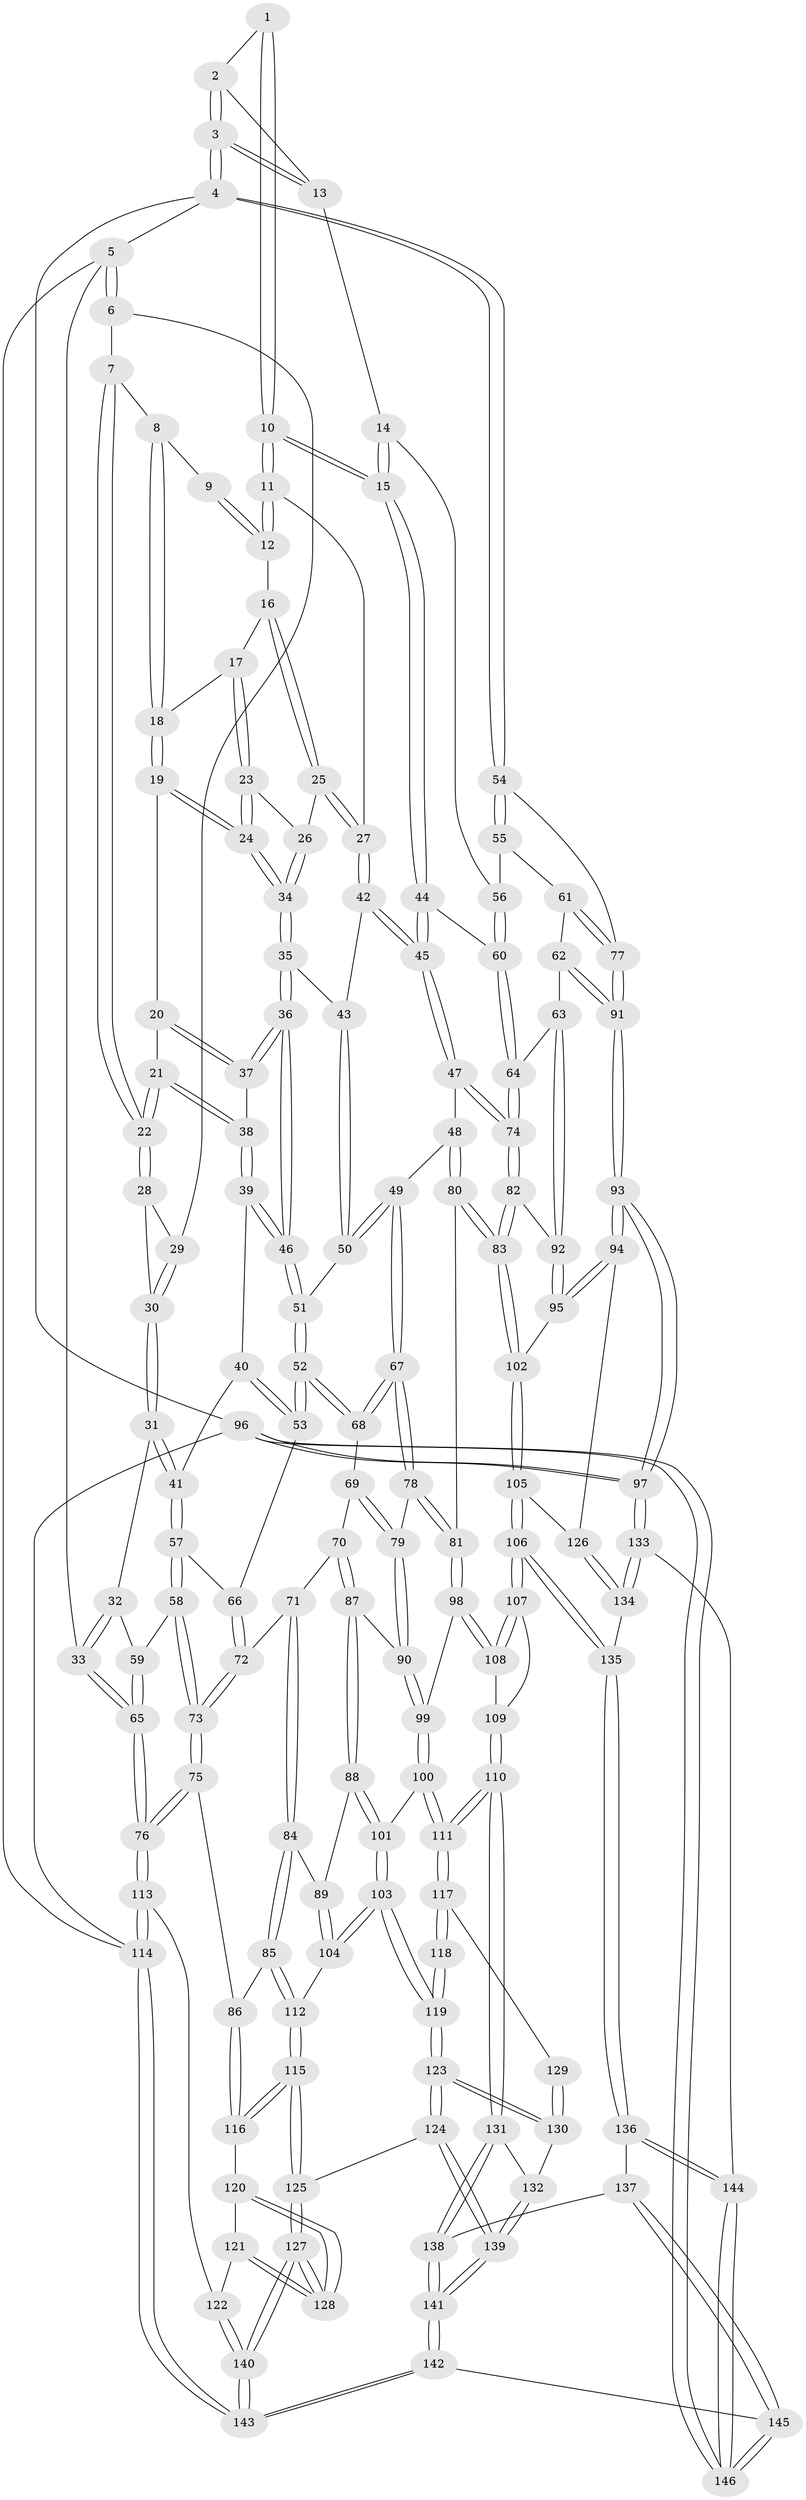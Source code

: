 // coarse degree distribution, {3: 0.1643835616438356, 5: 0.2465753424657534, 4: 0.3835616438356164, 7: 0.0410958904109589, 2: 0.0273972602739726, 6: 0.0821917808219178, 9: 0.0273972602739726, 1: 0.0136986301369863, 8: 0.0136986301369863}
// Generated by graph-tools (version 1.1) at 2025/04/03/04/25 22:04:51]
// undirected, 146 vertices, 362 edges
graph export_dot {
graph [start="1"]
  node [color=gray90,style=filled];
  1 [pos="+0.8015706337848038+0"];
  2 [pos="+0.8388275761543136+0"];
  3 [pos="+1+0"];
  4 [pos="+1+0"];
  5 [pos="+0+0"];
  6 [pos="+0+0"];
  7 [pos="+0.28675777643646516+0"];
  8 [pos="+0.32259579358744317+0"];
  9 [pos="+0.6359633097379711+0"];
  10 [pos="+0.7536539648097493+0.13654578819350283"];
  11 [pos="+0.725262845258125+0.12757287822656393"];
  12 [pos="+0.6009562721568805+0.014984838833776656"];
  13 [pos="+0.862744473956169+0.12808448507534664"];
  14 [pos="+0.832401130645161+0.18525074364588417"];
  15 [pos="+0.7880646905964254+0.18475051109697163"];
  16 [pos="+0.5752691368200898+0.0435185961908763"];
  17 [pos="+0.4749379573342873+0.04680303211243791"];
  18 [pos="+0.4112872111278894+0"];
  19 [pos="+0.3856302801748385+0.10413541352777507"];
  20 [pos="+0.34403266552525835+0.12074353910754403"];
  21 [pos="+0.24049080756328545+0.1106696806203828"];
  22 [pos="+0.22639193890058878+0.08714427947506086"];
  23 [pos="+0.47869178439129906+0.0989877941755554"];
  24 [pos="+0.4151007549725812+0.13120371256947733"];
  25 [pos="+0.5634803637156748+0.13608919098917216"];
  26 [pos="+0.501393779348333+0.12536961099489913"];
  27 [pos="+0.5735220408812504+0.15332571726034155"];
  28 [pos="+0.15266501055047826+0.1036058001072467"];
  29 [pos="+0+0"];
  30 [pos="+0.1064271827132686+0.12451610507778904"];
  31 [pos="+0.04971511178519972+0.17955442494469878"];
  32 [pos="+0+0.19057195850652503"];
  33 [pos="+0+0.16343668961089186"];
  34 [pos="+0.43695502713947065+0.21232775947334417"];
  35 [pos="+0.436768019598487+0.2147257807584533"];
  36 [pos="+0.4151297016133655+0.23486628312492736"];
  37 [pos="+0.3665116300378212+0.20284430377266172"];
  38 [pos="+0.2464101804786614+0.19516728292067778"];
  39 [pos="+0.23911021099037752+0.22096776507663804"];
  40 [pos="+0.23200737715234995+0.23307309324943526"];
  41 [pos="+0.17603614170983373+0.2759808315639169"];
  42 [pos="+0.566959138489333+0.19421771964243617"];
  43 [pos="+0.5224932527745331+0.2257821886220746"];
  44 [pos="+0.7177234942881757+0.2863995149164263"];
  45 [pos="+0.6983083107285456+0.30805163545485437"];
  46 [pos="+0.4011107674064421+0.28351717981020447"];
  47 [pos="+0.6801553818695295+0.3564888861850233"];
  48 [pos="+0.6354881884344404+0.3796807705082946"];
  49 [pos="+0.5853059543798168+0.38269861101645214"];
  50 [pos="+0.54004398551579+0.32508377900044194"];
  51 [pos="+0.4010420237151952+0.28734309433266986"];
  52 [pos="+0.36799590957732925+0.3664034032806465"];
  53 [pos="+0.31100109825474065+0.3239334204445664"];
  54 [pos="+1+0.17043566801938156"];
  55 [pos="+0.9452435173753073+0.22316327332120306"];
  56 [pos="+0.8747416787814789+0.2050235883631354"];
  57 [pos="+0.16819397722269394+0.31413046565087727"];
  58 [pos="+0.13947460631246256+0.34139460120127163"];
  59 [pos="+0.06306473998711913+0.31527038531880575"];
  60 [pos="+0.8590966241927206+0.3573275750262386"];
  61 [pos="+0.9322340869430319+0.3704062883789188"];
  62 [pos="+0.9118554700824861+0.4306664437689883"];
  63 [pos="+0.9022109941701132+0.43396833870530505"];
  64 [pos="+0.8873369615843382+0.43064125298952843"];
  65 [pos="+0+0.5592606927085485"];
  66 [pos="+0.1978919367664141+0.3372630376588377"];
  67 [pos="+0.5394172194907952+0.41471414599084316"];
  68 [pos="+0.36797134951315097+0.37669532593320204"];
  69 [pos="+0.35921576086884044+0.3908686326932764"];
  70 [pos="+0.3224589901860785+0.4240078929917773"];
  71 [pos="+0.2923871282794068+0.4276701639145164"];
  72 [pos="+0.2709281555681285+0.41602690843310863"];
  73 [pos="+0.10234986014213773+0.4429318520387897"];
  74 [pos="+0.7768343230653593+0.4448366531239664"];
  75 [pos="+0.029785250920454965+0.5505616730735214"];
  76 [pos="+0+0.5660921088608678"];
  77 [pos="+1+0.2904237116789591"];
  78 [pos="+0.5052223611549463+0.5095371941528681"];
  79 [pos="+0.4720541418607898+0.5335381182121968"];
  80 [pos="+0.642999697005454+0.5873056623778118"];
  81 [pos="+0.6408016957588691+0.5874540418016477"];
  82 [pos="+0.7639686478503042+0.5520061054938654"];
  83 [pos="+0.7115625570982594+0.6243411467774971"];
  84 [pos="+0.1660977338901941+0.5804935888974438"];
  85 [pos="+0.15022365280194308+0.587087823769437"];
  86 [pos="+0.11395801398483464+0.5848755868395452"];
  87 [pos="+0.3479611778665091+0.5259129956756257"];
  88 [pos="+0.31978447216805+0.580269282752754"];
  89 [pos="+0.2863234834672399+0.5822541386768438"];
  90 [pos="+0.4669480305570227+0.5414019939406386"];
  91 [pos="+1+0.5067343589309795"];
  92 [pos="+0.8948073811975489+0.5653381659375301"];
  93 [pos="+1+0.6709508972293766"];
  94 [pos="+0.9794760157972212+0.6571129693902032"];
  95 [pos="+0.9114180893826029+0.5895688558854799"];
  96 [pos="+1+1"];
  97 [pos="+1+0.9543789492364305"];
  98 [pos="+0.546047679810147+0.6438225076101085"];
  99 [pos="+0.462909283317936+0.6080851736438749"];
  100 [pos="+0.41107766979957844+0.6595506628157078"];
  101 [pos="+0.3774744378786281+0.6575052351758243"];
  102 [pos="+0.7225856841224082+0.6588175537622042"];
  103 [pos="+0.3082632006368042+0.7179180771300844"];
  104 [pos="+0.29091297446723646+0.7121406879559855"];
  105 [pos="+0.7381214375150293+0.7371638915297587"];
  106 [pos="+0.7260108965169647+0.7586710905847076"];
  107 [pos="+0.6821317977610891+0.7587115639903641"];
  108 [pos="+0.5462012722579287+0.647730239507286"];
  109 [pos="+0.5327268285477461+0.7702035207524002"];
  110 [pos="+0.4948396318710108+0.7943497517874485"];
  111 [pos="+0.4637273630389391+0.7625802459514116"];
  112 [pos="+0.24753422540885212+0.7009406096317422"];
  113 [pos="+0+0.6922396892751708"];
  114 [pos="+0+1"];
  115 [pos="+0.1952387845854662+0.7882516602773574"];
  116 [pos="+0.13401469895085447+0.7239452332580877"];
  117 [pos="+0.4351289230770994+0.7646831352344571"];
  118 [pos="+0.3243794731634283+0.7508411905813762"];
  119 [pos="+0.3138071925746636+0.7462989824455823"];
  120 [pos="+0.11125752483058717+0.7581655986236732"];
  121 [pos="+0.0648656482475332+0.7784107885735331"];
  122 [pos="+0+0.7721609808543299"];
  123 [pos="+0.28038988964502437+0.8683908032112531"];
  124 [pos="+0.2712042736480561+0.8807234335459396"];
  125 [pos="+0.20185048832233335+0.8718362368181128"];
  126 [pos="+0.8545306679532121+0.727830703491465"];
  127 [pos="+0.17134412117506542+0.8847938786370252"];
  128 [pos="+0.14262318189170922+0.8445751715599301"];
  129 [pos="+0.36887535939545685+0.7866361878891872"];
  130 [pos="+0.3709625856104949+0.8309683487074628"];
  131 [pos="+0.4900146398891372+0.8175246285239878"];
  132 [pos="+0.438266446916573+0.8285930343118773"];
  133 [pos="+0.9726428290416358+0.8962376532059787"];
  134 [pos="+0.9356264449936709+0.8745873654010474"];
  135 [pos="+0.7311864682174423+0.8673478366585307"];
  136 [pos="+0.7199319774719954+0.9051394795874576"];
  137 [pos="+0.5409488438577708+0.915163769948521"];
  138 [pos="+0.4982333122929463+0.8550422031274131"];
  139 [pos="+0.3209888860858246+0.94792306360549"];
  140 [pos="+0.1355705563099234+0.9150936885829735"];
  141 [pos="+0.3406788409118551+0.9817128271747437"];
  142 [pos="+0.3820267254785088+1"];
  143 [pos="+0+1"];
  144 [pos="+0.7546628236815529+1"];
  145 [pos="+0.46616717532059054+1"];
  146 [pos="+0.7487051170577245+1"];
  1 -- 2;
  1 -- 10;
  1 -- 10;
  2 -- 3;
  2 -- 3;
  2 -- 13;
  3 -- 4;
  3 -- 4;
  3 -- 13;
  3 -- 13;
  4 -- 5;
  4 -- 54;
  4 -- 54;
  4 -- 96;
  5 -- 6;
  5 -- 6;
  5 -- 33;
  5 -- 114;
  6 -- 7;
  6 -- 29;
  7 -- 8;
  7 -- 22;
  7 -- 22;
  8 -- 9;
  8 -- 18;
  8 -- 18;
  9 -- 12;
  9 -- 12;
  10 -- 11;
  10 -- 11;
  10 -- 15;
  10 -- 15;
  11 -- 12;
  11 -- 12;
  11 -- 27;
  12 -- 16;
  13 -- 14;
  14 -- 15;
  14 -- 15;
  14 -- 56;
  15 -- 44;
  15 -- 44;
  16 -- 17;
  16 -- 25;
  16 -- 25;
  17 -- 18;
  17 -- 23;
  17 -- 23;
  18 -- 19;
  18 -- 19;
  19 -- 20;
  19 -- 24;
  19 -- 24;
  20 -- 21;
  20 -- 37;
  20 -- 37;
  21 -- 22;
  21 -- 22;
  21 -- 38;
  21 -- 38;
  22 -- 28;
  22 -- 28;
  23 -- 24;
  23 -- 24;
  23 -- 26;
  24 -- 34;
  24 -- 34;
  25 -- 26;
  25 -- 27;
  25 -- 27;
  26 -- 34;
  26 -- 34;
  27 -- 42;
  27 -- 42;
  28 -- 29;
  28 -- 30;
  29 -- 30;
  29 -- 30;
  30 -- 31;
  30 -- 31;
  31 -- 32;
  31 -- 41;
  31 -- 41;
  32 -- 33;
  32 -- 33;
  32 -- 59;
  33 -- 65;
  33 -- 65;
  34 -- 35;
  34 -- 35;
  35 -- 36;
  35 -- 36;
  35 -- 43;
  36 -- 37;
  36 -- 37;
  36 -- 46;
  36 -- 46;
  37 -- 38;
  38 -- 39;
  38 -- 39;
  39 -- 40;
  39 -- 46;
  39 -- 46;
  40 -- 41;
  40 -- 53;
  40 -- 53;
  41 -- 57;
  41 -- 57;
  42 -- 43;
  42 -- 45;
  42 -- 45;
  43 -- 50;
  43 -- 50;
  44 -- 45;
  44 -- 45;
  44 -- 60;
  45 -- 47;
  45 -- 47;
  46 -- 51;
  46 -- 51;
  47 -- 48;
  47 -- 74;
  47 -- 74;
  48 -- 49;
  48 -- 80;
  48 -- 80;
  49 -- 50;
  49 -- 50;
  49 -- 67;
  49 -- 67;
  50 -- 51;
  51 -- 52;
  51 -- 52;
  52 -- 53;
  52 -- 53;
  52 -- 68;
  52 -- 68;
  53 -- 66;
  54 -- 55;
  54 -- 55;
  54 -- 77;
  55 -- 56;
  55 -- 61;
  56 -- 60;
  56 -- 60;
  57 -- 58;
  57 -- 58;
  57 -- 66;
  58 -- 59;
  58 -- 73;
  58 -- 73;
  59 -- 65;
  59 -- 65;
  60 -- 64;
  60 -- 64;
  61 -- 62;
  61 -- 77;
  61 -- 77;
  62 -- 63;
  62 -- 91;
  62 -- 91;
  63 -- 64;
  63 -- 92;
  63 -- 92;
  64 -- 74;
  64 -- 74;
  65 -- 76;
  65 -- 76;
  66 -- 72;
  66 -- 72;
  67 -- 68;
  67 -- 68;
  67 -- 78;
  67 -- 78;
  68 -- 69;
  69 -- 70;
  69 -- 79;
  69 -- 79;
  70 -- 71;
  70 -- 87;
  70 -- 87;
  71 -- 72;
  71 -- 84;
  71 -- 84;
  72 -- 73;
  72 -- 73;
  73 -- 75;
  73 -- 75;
  74 -- 82;
  74 -- 82;
  75 -- 76;
  75 -- 76;
  75 -- 86;
  76 -- 113;
  76 -- 113;
  77 -- 91;
  77 -- 91;
  78 -- 79;
  78 -- 81;
  78 -- 81;
  79 -- 90;
  79 -- 90;
  80 -- 81;
  80 -- 83;
  80 -- 83;
  81 -- 98;
  81 -- 98;
  82 -- 83;
  82 -- 83;
  82 -- 92;
  83 -- 102;
  83 -- 102;
  84 -- 85;
  84 -- 85;
  84 -- 89;
  85 -- 86;
  85 -- 112;
  85 -- 112;
  86 -- 116;
  86 -- 116;
  87 -- 88;
  87 -- 88;
  87 -- 90;
  88 -- 89;
  88 -- 101;
  88 -- 101;
  89 -- 104;
  89 -- 104;
  90 -- 99;
  90 -- 99;
  91 -- 93;
  91 -- 93;
  92 -- 95;
  92 -- 95;
  93 -- 94;
  93 -- 94;
  93 -- 97;
  93 -- 97;
  94 -- 95;
  94 -- 95;
  94 -- 126;
  95 -- 102;
  96 -- 97;
  96 -- 97;
  96 -- 146;
  96 -- 146;
  96 -- 114;
  97 -- 133;
  97 -- 133;
  98 -- 99;
  98 -- 108;
  98 -- 108;
  99 -- 100;
  99 -- 100;
  100 -- 101;
  100 -- 111;
  100 -- 111;
  101 -- 103;
  101 -- 103;
  102 -- 105;
  102 -- 105;
  103 -- 104;
  103 -- 104;
  103 -- 119;
  103 -- 119;
  104 -- 112;
  105 -- 106;
  105 -- 106;
  105 -- 126;
  106 -- 107;
  106 -- 107;
  106 -- 135;
  106 -- 135;
  107 -- 108;
  107 -- 108;
  107 -- 109;
  108 -- 109;
  109 -- 110;
  109 -- 110;
  110 -- 111;
  110 -- 111;
  110 -- 131;
  110 -- 131;
  111 -- 117;
  111 -- 117;
  112 -- 115;
  112 -- 115;
  113 -- 114;
  113 -- 114;
  113 -- 122;
  114 -- 143;
  114 -- 143;
  115 -- 116;
  115 -- 116;
  115 -- 125;
  115 -- 125;
  116 -- 120;
  117 -- 118;
  117 -- 118;
  117 -- 129;
  118 -- 119;
  118 -- 119;
  119 -- 123;
  119 -- 123;
  120 -- 121;
  120 -- 128;
  120 -- 128;
  121 -- 122;
  121 -- 128;
  121 -- 128;
  122 -- 140;
  122 -- 140;
  123 -- 124;
  123 -- 124;
  123 -- 130;
  123 -- 130;
  124 -- 125;
  124 -- 139;
  124 -- 139;
  125 -- 127;
  125 -- 127;
  126 -- 134;
  126 -- 134;
  127 -- 128;
  127 -- 128;
  127 -- 140;
  127 -- 140;
  129 -- 130;
  129 -- 130;
  130 -- 132;
  131 -- 132;
  131 -- 138;
  131 -- 138;
  132 -- 139;
  132 -- 139;
  133 -- 134;
  133 -- 134;
  133 -- 144;
  134 -- 135;
  135 -- 136;
  135 -- 136;
  136 -- 137;
  136 -- 144;
  136 -- 144;
  137 -- 138;
  137 -- 145;
  137 -- 145;
  138 -- 141;
  138 -- 141;
  139 -- 141;
  139 -- 141;
  140 -- 143;
  140 -- 143;
  141 -- 142;
  141 -- 142;
  142 -- 143;
  142 -- 143;
  142 -- 145;
  144 -- 146;
  144 -- 146;
  145 -- 146;
  145 -- 146;
}
